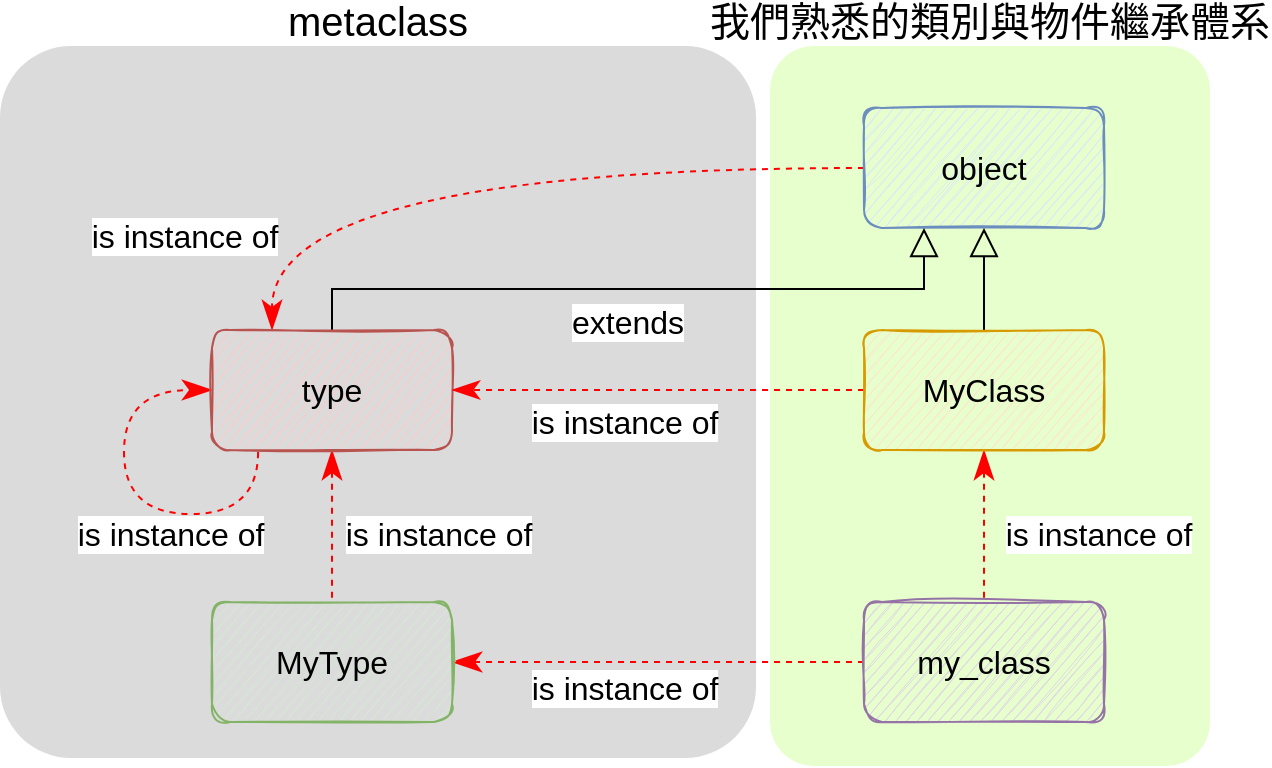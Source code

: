 <mxfile version="13.4.6" type="device"><diagram id="Wwl6DeBdThd0sbi5R529" name="Page-1"><mxGraphModel dx="946" dy="591" grid="0" gridSize="10" guides="1" tooltips="1" connect="1" arrows="1" fold="1" page="0" pageScale="1" pageWidth="827" pageHeight="1169" math="0" shadow="0"><root><mxCell id="0"/><mxCell id="1" parent="0"/><mxCell id="VmB7nQir2XqeLY1V8sNu-33" value="我們熟悉的類別與物件繼承體系" style="rounded=1;arcSize=10;strokeColor=none;gradientColor=none;sketch=0;fontSize=20;align=center;labelPosition=center;verticalLabelPosition=top;verticalAlign=bottom;fillColor=#E6FFCC;" vertex="1" parent="1"><mxGeometry x="600" y="127" width="220" height="360" as="geometry"/></mxCell><mxCell id="VmB7nQir2XqeLY1V8sNu-32" value="metaclass" style="rounded=1;arcSize=10;strokeColor=none;fillColor=#DBDBDB;gradientColor=none;sketch=0;fontSize=20;align=center;labelPosition=center;verticalLabelPosition=top;verticalAlign=bottom;" vertex="1" parent="1"><mxGeometry x="215" y="127" width="378" height="356" as="geometry"/></mxCell><mxCell id="VmB7nQir2XqeLY1V8sNu-10" value="" style="rounded=0;sketch=0;orthogonalLoop=1;jettySize=auto;html=1;dashed=1;endArrow=classicThin;endFill=1;endSize=12;fontSize=16;entryX=0.25;entryY=0;entryDx=0;entryDy=0;exitX=0;exitY=0.5;exitDx=0;exitDy=0;edgeStyle=orthogonalEdgeStyle;curved=1;strokeColor=#FF0000;" edge="1" parent="1" source="VmB7nQir2XqeLY1V8sNu-4" target="VmB7nQir2XqeLY1V8sNu-5"><mxGeometry relative="1" as="geometry"><mxPoint x="297" y="152" as="targetPoint"/></mxGeometry></mxCell><mxCell id="VmB7nQir2XqeLY1V8sNu-4" value="object" style="rounded=1;whiteSpace=wrap;html=1;sketch=1;fontSize=16;fillColor=#dae8fc;strokeColor=#6c8ebf;" vertex="1" parent="1"><mxGeometry x="647" y="158" width="120" height="60" as="geometry"/></mxCell><mxCell id="VmB7nQir2XqeLY1V8sNu-6" value="" style="rounded=0;orthogonalLoop=1;jettySize=auto;html=1;fontSize=16;endSize=12;endArrow=block;endFill=0;sketch=0;exitX=0.5;exitY=0;exitDx=0;exitDy=0;edgeStyle=orthogonalEdgeStyle;entryX=0.25;entryY=1;entryDx=0;entryDy=0;" edge="1" parent="1" source="VmB7nQir2XqeLY1V8sNu-5" target="VmB7nQir2XqeLY1V8sNu-4"><mxGeometry relative="1" as="geometry"><mxPoint x="665" y="198" as="targetPoint"/></mxGeometry></mxCell><mxCell id="VmB7nQir2XqeLY1V8sNu-7" value="extends" style="edgeLabel;html=1;align=left;verticalAlign=middle;resizable=0;points=[];fontSize=16;" vertex="1" connectable="0" parent="VmB7nQir2XqeLY1V8sNu-6"><mxGeometry x="-0.195" y="-4" relative="1" as="geometry"><mxPoint x="-1.5" y="12.5" as="offset"/></mxGeometry></mxCell><mxCell id="VmB7nQir2XqeLY1V8sNu-8" value="" style="edgeStyle=orthogonalEdgeStyle;rounded=0;sketch=0;orthogonalLoop=1;jettySize=auto;html=1;endArrow=classicThin;endFill=1;endSize=12;fontSize=16;curved=1;entryX=0;entryY=0.5;entryDx=0;entryDy=0;dashed=1;exitX=0.192;exitY=1.017;exitDx=0;exitDy=0;exitPerimeter=0;strokeColor=#FF0000;" edge="1" parent="1" source="VmB7nQir2XqeLY1V8sNu-5" target="VmB7nQir2XqeLY1V8sNu-5"><mxGeometry relative="1" as="geometry"><mxPoint x="403" y="349" as="sourcePoint"/><mxPoint x="541" y="370" as="targetPoint"/><Array as="points"><mxPoint x="344" y="361"/><mxPoint x="277" y="361"/><mxPoint x="277" y="299"/></Array></mxGeometry></mxCell><mxCell id="VmB7nQir2XqeLY1V8sNu-9" value="is instance of" style="edgeLabel;html=1;align=center;verticalAlign=middle;resizable=0;points=[];fontSize=16;" vertex="1" connectable="0" parent="VmB7nQir2XqeLY1V8sNu-8"><mxGeometry x="-0.136" y="1" relative="1" as="geometry"><mxPoint x="13.02" y="9" as="offset"/></mxGeometry></mxCell><mxCell id="VmB7nQir2XqeLY1V8sNu-18" value="" style="edgeStyle=orthogonalEdgeStyle;rounded=0;sketch=0;orthogonalLoop=1;jettySize=auto;html=1;dashed=1;startArrow=classicThin;startFill=1;startSize=12;endArrow=none;endFill=0;endSize=6;fontSize=16;strokeColor=#FF0000;" edge="1" parent="1" source="VmB7nQir2XqeLY1V8sNu-5" target="VmB7nQir2XqeLY1V8sNu-17"><mxGeometry relative="1" as="geometry"/></mxCell><mxCell id="VmB7nQir2XqeLY1V8sNu-5" value="type" style="rounded=1;whiteSpace=wrap;html=1;sketch=1;fontSize=16;fillColor=#f8cecc;strokeColor=#b85450;" vertex="1" parent="1"><mxGeometry x="321" y="269" width="120" height="60" as="geometry"/></mxCell><mxCell id="VmB7nQir2XqeLY1V8sNu-11" value="is instance of" style="edgeLabel;html=1;align=center;verticalAlign=middle;resizable=0;points=[];fontSize=16;" vertex="1" connectable="0" parent="1"><mxGeometry x="307" y="222" as="geometry"/></mxCell><mxCell id="VmB7nQir2XqeLY1V8sNu-14" value="" style="edgeStyle=orthogonalEdgeStyle;rounded=0;sketch=0;orthogonalLoop=1;jettySize=auto;html=1;startArrow=block;startFill=0;startSize=12;endArrow=none;endFill=0;endSize=6;fontSize=16;exitX=0.5;exitY=1;exitDx=0;exitDy=0;" edge="1" parent="1" source="VmB7nQir2XqeLY1V8sNu-4" target="VmB7nQir2XqeLY1V8sNu-13"><mxGeometry relative="1" as="geometry"><mxPoint x="647" y="336" as="sourcePoint"/></mxGeometry></mxCell><mxCell id="VmB7nQir2XqeLY1V8sNu-15" value="" style="edgeStyle=orthogonalEdgeStyle;rounded=0;sketch=0;orthogonalLoop=1;jettySize=auto;html=1;startArrow=classicThin;startFill=1;startSize=12;endArrow=none;endFill=0;endSize=6;fontSize=16;dashed=1;strokeColor=#FF0000;" edge="1" parent="1" source="VmB7nQir2XqeLY1V8sNu-13" target="2"><mxGeometry relative="1" as="geometry"/></mxCell><mxCell id="VmB7nQir2XqeLY1V8sNu-22" value="" style="edgeStyle=orthogonalEdgeStyle;rounded=0;sketch=0;orthogonalLoop=1;jettySize=auto;html=1;dashed=1;startArrow=none;startFill=0;startSize=6;endArrow=classicThin;endFill=1;endSize=11;fontSize=16;fillColor=#ffe6cc;entryX=1;entryY=0.5;entryDx=0;entryDy=0;strokeColor=#FF0000;" edge="1" parent="1" source="VmB7nQir2XqeLY1V8sNu-13" target="VmB7nQir2XqeLY1V8sNu-5"><mxGeometry relative="1" as="geometry"><mxPoint x="523" y="299" as="targetPoint"/></mxGeometry></mxCell><mxCell id="VmB7nQir2XqeLY1V8sNu-13" value="MyClass" style="rounded=1;whiteSpace=wrap;html=1;sketch=1;fontSize=16;fillColor=#ffe6cc;strokeColor=#d79b00;" vertex="1" parent="1"><mxGeometry x="647" y="269" width="120" height="60" as="geometry"/></mxCell><mxCell id="VmB7nQir2XqeLY1V8sNu-20" value="" style="edgeStyle=orthogonalEdgeStyle;rounded=0;sketch=0;orthogonalLoop=1;jettySize=auto;html=1;dashed=1;startArrow=none;startFill=0;startSize=6;endArrow=classicThin;endFill=1;endSize=12;fontSize=16;entryX=1;entryY=0.5;entryDx=0;entryDy=0;strokeColor=#FF0000;" edge="1" parent="1" source="2" target="VmB7nQir2XqeLY1V8sNu-17"><mxGeometry relative="1" as="geometry"><mxPoint x="523" y="517" as="targetPoint"/></mxGeometry></mxCell><mxCell id="2" value="my_class" style="rounded=1;whiteSpace=wrap;html=1;sketch=1;fontSize=16;fillColor=#e1d5e7;strokeColor=#9673a6;" vertex="1" parent="1"><mxGeometry x="647" y="405" width="120" height="60" as="geometry"/></mxCell><mxCell id="VmB7nQir2XqeLY1V8sNu-16" value="is instance of" style="edgeLabel;html=1;align=center;verticalAlign=middle;resizable=0;points=[];fontSize=16;" vertex="1" connectable="0" parent="1"><mxGeometry x="764.0" y="371" as="geometry"/></mxCell><mxCell id="VmB7nQir2XqeLY1V8sNu-17" value="MyType" style="rounded=1;whiteSpace=wrap;html=1;sketch=1;fontSize=16;fillColor=#d5e8d4;strokeColor=#82b366;" vertex="1" parent="1"><mxGeometry x="321" y="405" width="120" height="60" as="geometry"/></mxCell><mxCell id="VmB7nQir2XqeLY1V8sNu-23" value="is instance of" style="edgeLabel;html=1;align=center;verticalAlign=middle;resizable=0;points=[];fontSize=16;" vertex="1" connectable="0" parent="1"><mxGeometry x="527.0" y="315" as="geometry"/></mxCell><mxCell id="VmB7nQir2XqeLY1V8sNu-24" value="is instance of" style="edgeLabel;html=1;align=center;verticalAlign=middle;resizable=0;points=[];fontSize=16;" vertex="1" connectable="0" parent="1"><mxGeometry x="527.0" y="448" as="geometry"/></mxCell><mxCell id="VmB7nQir2XqeLY1V8sNu-25" value="is instance of" style="edgeLabel;html=1;align=center;verticalAlign=middle;resizable=0;points=[];fontSize=16;" vertex="1" connectable="0" parent="1"><mxGeometry x="434.0" y="371" as="geometry"/></mxCell></root></mxGraphModel></diagram></mxfile>